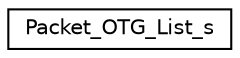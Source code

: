 digraph "Graphical Class Hierarchy"
{
 // LATEX_PDF_SIZE
  edge [fontname="Helvetica",fontsize="10",labelfontname="Helvetica",labelfontsize="10"];
  node [fontname="Helvetica",fontsize="10",shape=record];
  rankdir="LR";
  Node0 [label="Packet_OTG_List_s",height=0.2,width=0.4,color="black", fillcolor="white", style="filled",URL="$structPacket__OTG__List__s.html",tooltip=" "];
}
